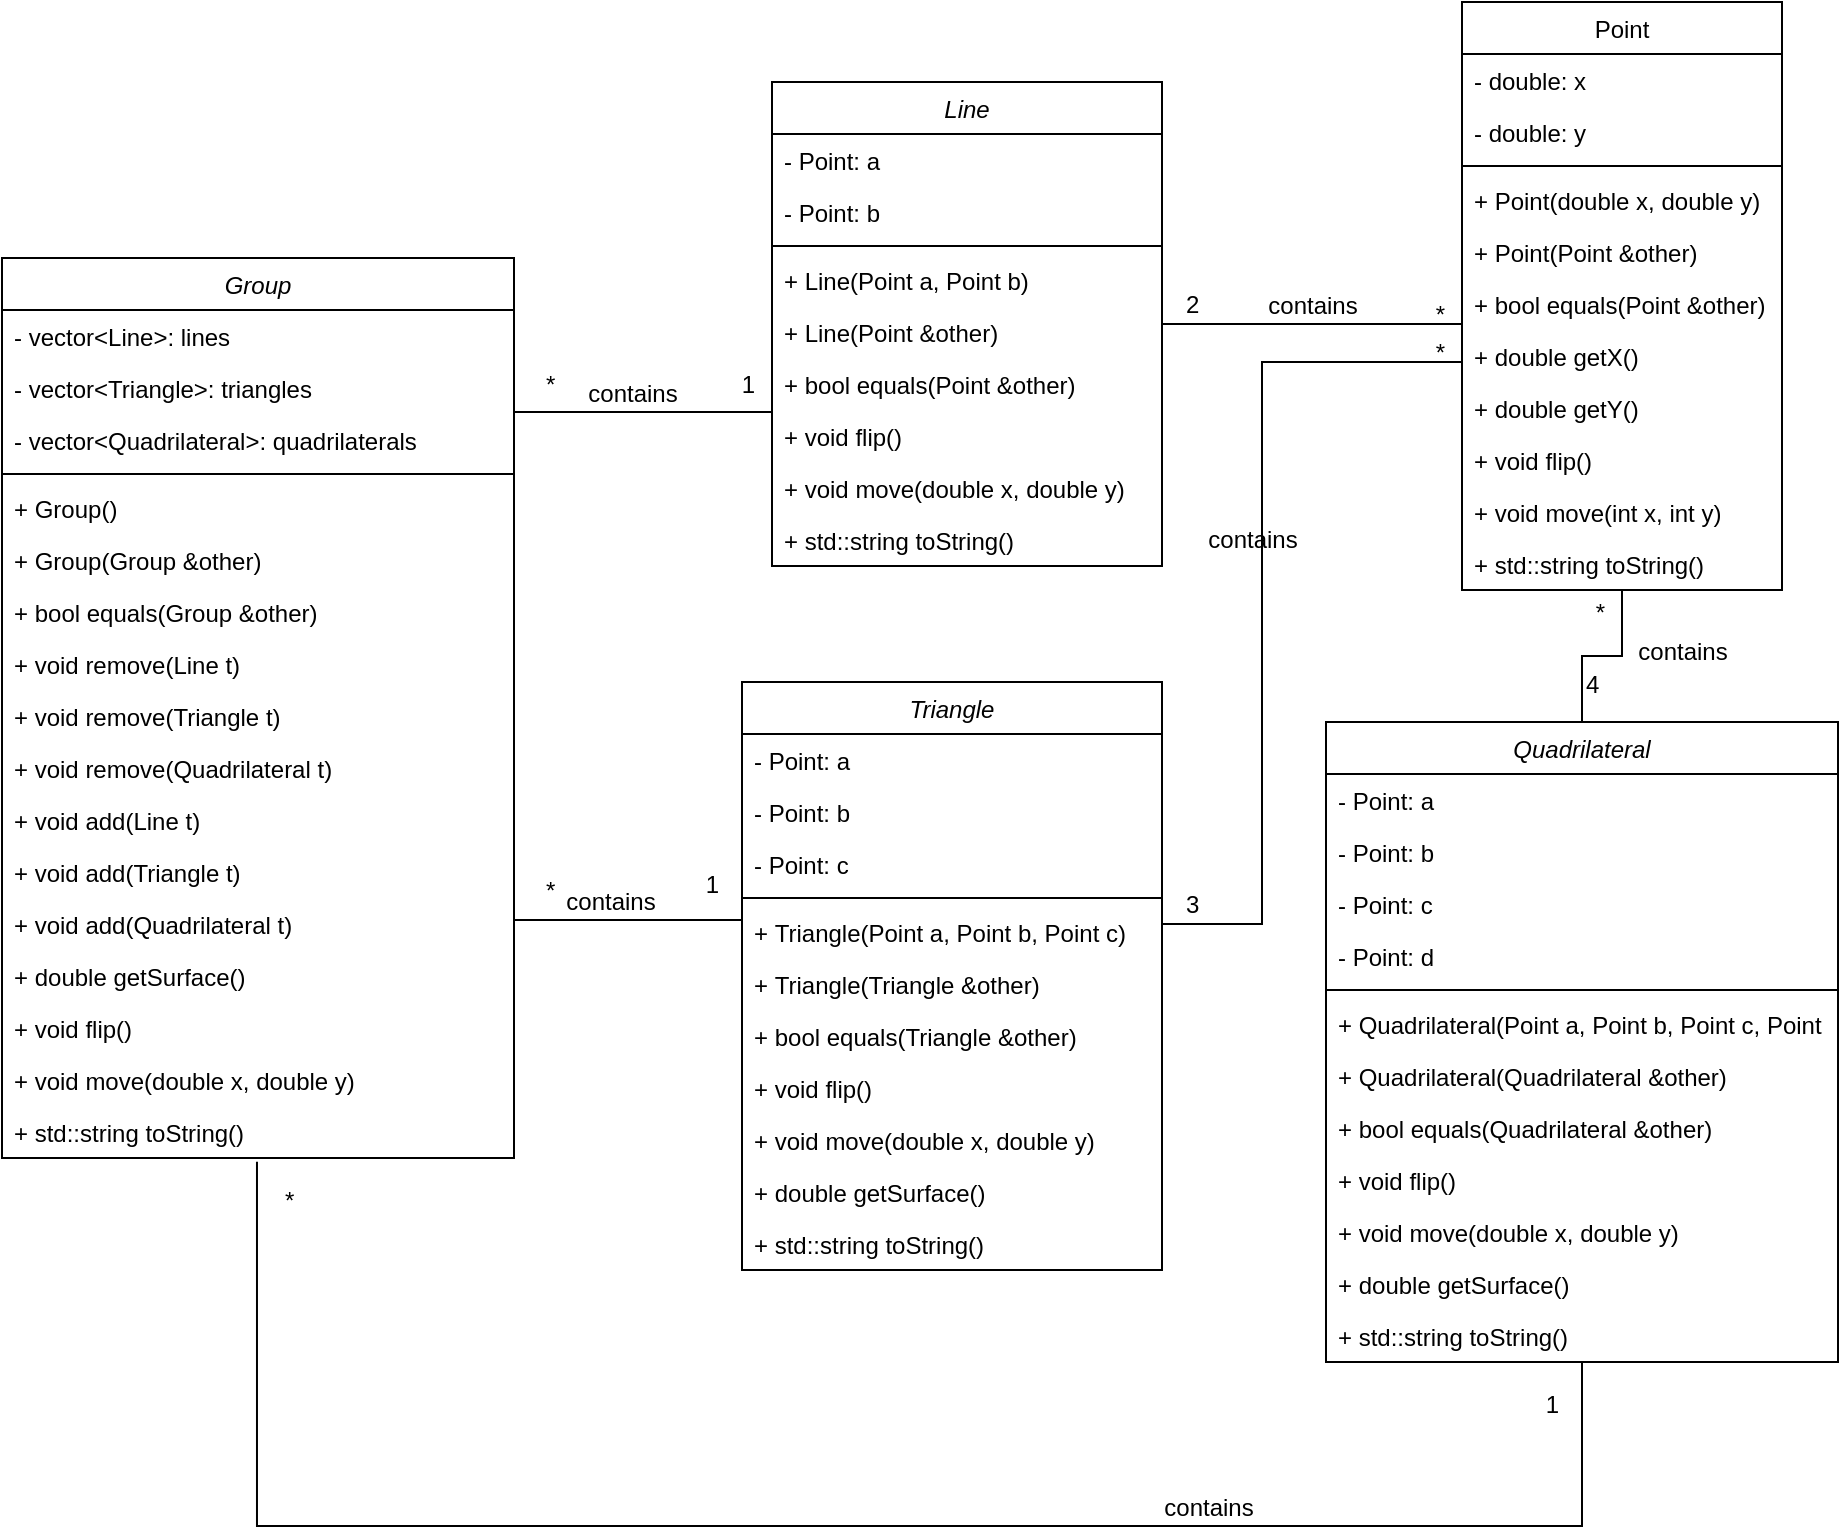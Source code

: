 <mxfile version="24.9.1">
  <diagram id="C5RBs43oDa-KdzZeNtuy" name="Page-1">
    <mxGraphModel dx="3259" dy="1398" grid="1" gridSize="10" guides="1" tooltips="1" connect="1" arrows="1" fold="1" page="1" pageScale="1" pageWidth="827" pageHeight="1169" math="0" shadow="0">
      <root>
        <mxCell id="WIyWlLk6GJQsqaUBKTNV-0" />
        <mxCell id="WIyWlLk6GJQsqaUBKTNV-1" parent="WIyWlLk6GJQsqaUBKTNV-0" />
        <mxCell id="zkfFHV4jXpPFQw0GAbJ--0" value="Line" style="swimlane;fontStyle=2;align=center;verticalAlign=top;childLayout=stackLayout;horizontal=1;startSize=26;horizontalStack=0;resizeParent=1;resizeLast=0;collapsible=1;marginBottom=0;rounded=0;shadow=0;strokeWidth=1;" parent="WIyWlLk6GJQsqaUBKTNV-1" vertex="1">
          <mxGeometry x="165" y="140" width="195" height="242" as="geometry">
            <mxRectangle x="230" y="140" width="160" height="26" as="alternateBounds" />
          </mxGeometry>
        </mxCell>
        <mxCell id="zkfFHV4jXpPFQw0GAbJ--1" value="- Point: a" style="text;align=left;verticalAlign=top;spacingLeft=4;spacingRight=4;overflow=hidden;rotatable=0;points=[[0,0.5],[1,0.5]];portConstraint=eastwest;" parent="zkfFHV4jXpPFQw0GAbJ--0" vertex="1">
          <mxGeometry y="26" width="195" height="26" as="geometry" />
        </mxCell>
        <mxCell id="zkfFHV4jXpPFQw0GAbJ--2" value="- Point: b" style="text;align=left;verticalAlign=top;spacingLeft=4;spacingRight=4;overflow=hidden;rotatable=0;points=[[0,0.5],[1,0.5]];portConstraint=eastwest;rounded=0;shadow=0;html=0;" parent="zkfFHV4jXpPFQw0GAbJ--0" vertex="1">
          <mxGeometry y="52" width="195" height="26" as="geometry" />
        </mxCell>
        <mxCell id="zkfFHV4jXpPFQw0GAbJ--4" value="" style="line;html=1;strokeWidth=1;align=left;verticalAlign=middle;spacingTop=-1;spacingLeft=3;spacingRight=3;rotatable=0;labelPosition=right;points=[];portConstraint=eastwest;" parent="zkfFHV4jXpPFQw0GAbJ--0" vertex="1">
          <mxGeometry y="78" width="195" height="8" as="geometry" />
        </mxCell>
        <mxCell id="zkfFHV4jXpPFQw0GAbJ--5" value="+ Line(Point a, Point b)" style="text;align=left;verticalAlign=top;spacingLeft=4;spacingRight=4;overflow=hidden;rotatable=0;points=[[0,0.5],[1,0.5]];portConstraint=eastwest;" parent="zkfFHV4jXpPFQw0GAbJ--0" vertex="1">
          <mxGeometry y="86" width="195" height="26" as="geometry" />
        </mxCell>
        <mxCell id="FaBiqS_3h3DWNSF2xI11-0" value="+ Line(Point &amp;other)" style="text;align=left;verticalAlign=top;spacingLeft=4;spacingRight=4;overflow=hidden;rotatable=0;points=[[0,0.5],[1,0.5]];portConstraint=eastwest;" parent="zkfFHV4jXpPFQw0GAbJ--0" vertex="1">
          <mxGeometry y="112" width="195" height="26" as="geometry" />
        </mxCell>
        <mxCell id="-asKZnY1ZTcD09G2RDt_-5" value="+ bool equals(Point &amp;other)" style="text;align=left;verticalAlign=top;spacingLeft=4;spacingRight=4;overflow=hidden;rotatable=0;points=[[0,0.5],[1,0.5]];portConstraint=eastwest;" vertex="1" parent="zkfFHV4jXpPFQw0GAbJ--0">
          <mxGeometry y="138" width="195" height="26" as="geometry" />
        </mxCell>
        <mxCell id="FaBiqS_3h3DWNSF2xI11-1" value="+ void flip()" style="text;align=left;verticalAlign=top;spacingLeft=4;spacingRight=4;overflow=hidden;rotatable=0;points=[[0,0.5],[1,0.5]];portConstraint=eastwest;" parent="zkfFHV4jXpPFQw0GAbJ--0" vertex="1">
          <mxGeometry y="164" width="195" height="26" as="geometry" />
        </mxCell>
        <mxCell id="FaBiqS_3h3DWNSF2xI11-2" value="+ void move(double x, double y)" style="text;align=left;verticalAlign=top;spacingLeft=4;spacingRight=4;overflow=hidden;rotatable=0;points=[[0,0.5],[1,0.5]];portConstraint=eastwest;" parent="zkfFHV4jXpPFQw0GAbJ--0" vertex="1">
          <mxGeometry y="190" width="195" height="26" as="geometry" />
        </mxCell>
        <mxCell id="FaBiqS_3h3DWNSF2xI11-90" value="+ std::string toString()" style="text;align=left;verticalAlign=top;spacingLeft=4;spacingRight=4;overflow=hidden;rotatable=0;points=[[0,0.5],[1,0.5]];portConstraint=eastwest;" parent="zkfFHV4jXpPFQw0GAbJ--0" vertex="1">
          <mxGeometry y="216" width="195" height="26" as="geometry" />
        </mxCell>
        <mxCell id="zkfFHV4jXpPFQw0GAbJ--17" value="Point" style="swimlane;fontStyle=0;align=center;verticalAlign=top;childLayout=stackLayout;horizontal=1;startSize=26;horizontalStack=0;resizeParent=1;resizeLast=0;collapsible=1;marginBottom=0;rounded=0;shadow=0;strokeWidth=1;" parent="WIyWlLk6GJQsqaUBKTNV-1" vertex="1">
          <mxGeometry x="510" y="100" width="160" height="294" as="geometry">
            <mxRectangle x="550" y="140" width="160" height="26" as="alternateBounds" />
          </mxGeometry>
        </mxCell>
        <mxCell id="FaBiqS_3h3DWNSF2xI11-4" value="- double: x" style="text;align=left;verticalAlign=top;spacingLeft=4;spacingRight=4;overflow=hidden;rotatable=0;points=[[0,0.5],[1,0.5]];portConstraint=eastwest;" parent="zkfFHV4jXpPFQw0GAbJ--17" vertex="1">
          <mxGeometry y="26" width="160" height="26" as="geometry" />
        </mxCell>
        <mxCell id="FaBiqS_3h3DWNSF2xI11-14" value="- double: y" style="text;align=left;verticalAlign=top;spacingLeft=4;spacingRight=4;overflow=hidden;rotatable=0;points=[[0,0.5],[1,0.5]];portConstraint=eastwest;" parent="zkfFHV4jXpPFQw0GAbJ--17" vertex="1">
          <mxGeometry y="52" width="160" height="26" as="geometry" />
        </mxCell>
        <mxCell id="zkfFHV4jXpPFQw0GAbJ--23" value="" style="line;html=1;strokeWidth=1;align=left;verticalAlign=middle;spacingTop=-1;spacingLeft=3;spacingRight=3;rotatable=0;labelPosition=right;points=[];portConstraint=eastwest;" parent="zkfFHV4jXpPFQw0GAbJ--17" vertex="1">
          <mxGeometry y="78" width="160" height="8" as="geometry" />
        </mxCell>
        <mxCell id="FaBiqS_3h3DWNSF2xI11-15" value="+ Point(double x, double y)" style="text;align=left;verticalAlign=top;spacingLeft=4;spacingRight=4;overflow=hidden;rotatable=0;points=[[0,0.5],[1,0.5]];portConstraint=eastwest;" parent="zkfFHV4jXpPFQw0GAbJ--17" vertex="1">
          <mxGeometry y="86" width="160" height="26" as="geometry" />
        </mxCell>
        <mxCell id="FaBiqS_3h3DWNSF2xI11-16" value="+ Point(Point &amp;other)" style="text;align=left;verticalAlign=top;spacingLeft=4;spacingRight=4;overflow=hidden;rotatable=0;points=[[0,0.5],[1,0.5]];portConstraint=eastwest;" parent="zkfFHV4jXpPFQw0GAbJ--17" vertex="1">
          <mxGeometry y="112" width="160" height="26" as="geometry" />
        </mxCell>
        <mxCell id="-asKZnY1ZTcD09G2RDt_-2" value="+ bool equals(Point &amp;other)" style="text;align=left;verticalAlign=top;spacingLeft=4;spacingRight=4;overflow=hidden;rotatable=0;points=[[0,0.5],[1,0.5]];portConstraint=eastwest;" vertex="1" parent="zkfFHV4jXpPFQw0GAbJ--17">
          <mxGeometry y="138" width="160" height="26" as="geometry" />
        </mxCell>
        <mxCell id="-asKZnY1ZTcD09G2RDt_-7" value="+ double getX()" style="text;align=left;verticalAlign=top;spacingLeft=4;spacingRight=4;overflow=hidden;rotatable=0;points=[[0,0.5],[1,0.5]];portConstraint=eastwest;" vertex="1" parent="zkfFHV4jXpPFQw0GAbJ--17">
          <mxGeometry y="164" width="160" height="26" as="geometry" />
        </mxCell>
        <mxCell id="-asKZnY1ZTcD09G2RDt_-9" value="+ double getY()" style="text;align=left;verticalAlign=top;spacingLeft=4;spacingRight=4;overflow=hidden;rotatable=0;points=[[0,0.5],[1,0.5]];portConstraint=eastwest;" vertex="1" parent="zkfFHV4jXpPFQw0GAbJ--17">
          <mxGeometry y="190" width="160" height="26" as="geometry" />
        </mxCell>
        <mxCell id="FaBiqS_3h3DWNSF2xI11-17" value="+ void flip()" style="text;align=left;verticalAlign=top;spacingLeft=4;spacingRight=4;overflow=hidden;rotatable=0;points=[[0,0.5],[1,0.5]];portConstraint=eastwest;" parent="zkfFHV4jXpPFQw0GAbJ--17" vertex="1">
          <mxGeometry y="216" width="160" height="26" as="geometry" />
        </mxCell>
        <mxCell id="FaBiqS_3h3DWNSF2xI11-18" value="+ void move(int x, int y)" style="text;align=left;verticalAlign=top;spacingLeft=4;spacingRight=4;overflow=hidden;rotatable=0;points=[[0,0.5],[1,0.5]];portConstraint=eastwest;" parent="zkfFHV4jXpPFQw0GAbJ--17" vertex="1">
          <mxGeometry y="242" width="160" height="26" as="geometry" />
        </mxCell>
        <mxCell id="FaBiqS_3h3DWNSF2xI11-91" value="+ std::string toString()" style="text;align=left;verticalAlign=top;spacingLeft=4;spacingRight=4;overflow=hidden;rotatable=0;points=[[0,0.5],[1,0.5]];portConstraint=eastwest;" parent="zkfFHV4jXpPFQw0GAbJ--17" vertex="1">
          <mxGeometry y="268" width="160" height="26" as="geometry" />
        </mxCell>
        <mxCell id="zkfFHV4jXpPFQw0GAbJ--26" value="" style="endArrow=none;shadow=0;strokeWidth=1;rounded=0;endFill=0;edgeStyle=elbowEdgeStyle;elbow=vertical;" parent="WIyWlLk6GJQsqaUBKTNV-1" source="zkfFHV4jXpPFQw0GAbJ--0" target="zkfFHV4jXpPFQw0GAbJ--17" edge="1">
          <mxGeometry x="0.5" y="41" relative="1" as="geometry">
            <mxPoint x="380" y="192" as="sourcePoint" />
            <mxPoint x="540" y="192" as="targetPoint" />
            <mxPoint x="-40" y="32" as="offset" />
          </mxGeometry>
        </mxCell>
        <mxCell id="zkfFHV4jXpPFQw0GAbJ--27" value="2" style="resizable=0;align=left;verticalAlign=bottom;labelBackgroundColor=none;fontSize=12;" parent="zkfFHV4jXpPFQw0GAbJ--26" connectable="0" vertex="1">
          <mxGeometry x="-1" relative="1" as="geometry">
            <mxPoint x="10" y="-1" as="offset" />
          </mxGeometry>
        </mxCell>
        <mxCell id="zkfFHV4jXpPFQw0GAbJ--28" value="*" style="resizable=0;align=right;verticalAlign=bottom;labelBackgroundColor=none;fontSize=12;" parent="zkfFHV4jXpPFQw0GAbJ--26" connectable="0" vertex="1">
          <mxGeometry x="1" relative="1" as="geometry">
            <mxPoint x="-7" y="4" as="offset" />
          </mxGeometry>
        </mxCell>
        <mxCell id="zkfFHV4jXpPFQw0GAbJ--29" value="contains" style="text;html=1;resizable=0;points=[];;align=center;verticalAlign=middle;labelBackgroundColor=none;rounded=0;shadow=0;strokeWidth=1;fontSize=12;" parent="zkfFHV4jXpPFQw0GAbJ--26" vertex="1" connectable="0">
          <mxGeometry x="0.5" y="49" relative="1" as="geometry">
            <mxPoint x="-38" y="40" as="offset" />
          </mxGeometry>
        </mxCell>
        <mxCell id="FaBiqS_3h3DWNSF2xI11-19" value="Triangle" style="swimlane;fontStyle=2;align=center;verticalAlign=top;childLayout=stackLayout;horizontal=1;startSize=26;horizontalStack=0;resizeParent=1;resizeLast=0;collapsible=1;marginBottom=0;rounded=0;shadow=0;strokeWidth=1;" parent="WIyWlLk6GJQsqaUBKTNV-1" vertex="1">
          <mxGeometry x="150" y="440" width="210" height="294" as="geometry">
            <mxRectangle x="230" y="140" width="160" height="26" as="alternateBounds" />
          </mxGeometry>
        </mxCell>
        <mxCell id="FaBiqS_3h3DWNSF2xI11-20" value="- Point: a" style="text;align=left;verticalAlign=top;spacingLeft=4;spacingRight=4;overflow=hidden;rotatable=0;points=[[0,0.5],[1,0.5]];portConstraint=eastwest;" parent="FaBiqS_3h3DWNSF2xI11-19" vertex="1">
          <mxGeometry y="26" width="210" height="26" as="geometry" />
        </mxCell>
        <mxCell id="FaBiqS_3h3DWNSF2xI11-21" value="- Point: b" style="text;align=left;verticalAlign=top;spacingLeft=4;spacingRight=4;overflow=hidden;rotatable=0;points=[[0,0.5],[1,0.5]];portConstraint=eastwest;rounded=0;shadow=0;html=0;" parent="FaBiqS_3h3DWNSF2xI11-19" vertex="1">
          <mxGeometry y="52" width="210" height="26" as="geometry" />
        </mxCell>
        <mxCell id="FaBiqS_3h3DWNSF2xI11-28" value="- Point: c" style="text;align=left;verticalAlign=top;spacingLeft=4;spacingRight=4;overflow=hidden;rotatable=0;points=[[0,0.5],[1,0.5]];portConstraint=eastwest;rounded=0;shadow=0;html=0;" parent="FaBiqS_3h3DWNSF2xI11-19" vertex="1">
          <mxGeometry y="78" width="210" height="26" as="geometry" />
        </mxCell>
        <mxCell id="FaBiqS_3h3DWNSF2xI11-22" value="" style="line;html=1;strokeWidth=1;align=left;verticalAlign=middle;spacingTop=-1;spacingLeft=3;spacingRight=3;rotatable=0;labelPosition=right;points=[];portConstraint=eastwest;" parent="FaBiqS_3h3DWNSF2xI11-19" vertex="1">
          <mxGeometry y="104" width="210" height="8" as="geometry" />
        </mxCell>
        <mxCell id="FaBiqS_3h3DWNSF2xI11-23" value="+ Triangle(Point a, Point b, Point c)" style="text;align=left;verticalAlign=top;spacingLeft=4;spacingRight=4;overflow=hidden;rotatable=0;points=[[0,0.5],[1,0.5]];portConstraint=eastwest;" parent="FaBiqS_3h3DWNSF2xI11-19" vertex="1">
          <mxGeometry y="112" width="210" height="26" as="geometry" />
        </mxCell>
        <mxCell id="FaBiqS_3h3DWNSF2xI11-24" value="+ Triangle(Triangle &amp;other)" style="text;align=left;verticalAlign=top;spacingLeft=4;spacingRight=4;overflow=hidden;rotatable=0;points=[[0,0.5],[1,0.5]];portConstraint=eastwest;" parent="FaBiqS_3h3DWNSF2xI11-19" vertex="1">
          <mxGeometry y="138" width="210" height="26" as="geometry" />
        </mxCell>
        <mxCell id="-asKZnY1ZTcD09G2RDt_-4" value="+ bool equals(Triangle &amp;other)" style="text;align=left;verticalAlign=top;spacingLeft=4;spacingRight=4;overflow=hidden;rotatable=0;points=[[0,0.5],[1,0.5]];portConstraint=eastwest;" vertex="1" parent="FaBiqS_3h3DWNSF2xI11-19">
          <mxGeometry y="164" width="210" height="26" as="geometry" />
        </mxCell>
        <mxCell id="FaBiqS_3h3DWNSF2xI11-25" value="+ void flip()" style="text;align=left;verticalAlign=top;spacingLeft=4;spacingRight=4;overflow=hidden;rotatable=0;points=[[0,0.5],[1,0.5]];portConstraint=eastwest;" parent="FaBiqS_3h3DWNSF2xI11-19" vertex="1">
          <mxGeometry y="190" width="210" height="26" as="geometry" />
        </mxCell>
        <mxCell id="FaBiqS_3h3DWNSF2xI11-26" value="+ void move(double x, double y)" style="text;align=left;verticalAlign=top;spacingLeft=4;spacingRight=4;overflow=hidden;rotatable=0;points=[[0,0.5],[1,0.5]];portConstraint=eastwest;" parent="FaBiqS_3h3DWNSF2xI11-19" vertex="1">
          <mxGeometry y="216" width="210" height="26" as="geometry" />
        </mxCell>
        <mxCell id="FaBiqS_3h3DWNSF2xI11-27" value="+ double getSurface()" style="text;align=left;verticalAlign=top;spacingLeft=4;spacingRight=4;overflow=hidden;rotatable=0;points=[[0,0.5],[1,0.5]];portConstraint=eastwest;" parent="FaBiqS_3h3DWNSF2xI11-19" vertex="1">
          <mxGeometry y="242" width="210" height="26" as="geometry" />
        </mxCell>
        <mxCell id="FaBiqS_3h3DWNSF2xI11-88" value="+ std::string toString()" style="text;align=left;verticalAlign=top;spacingLeft=4;spacingRight=4;overflow=hidden;rotatable=0;points=[[0,0.5],[1,0.5]];portConstraint=eastwest;" parent="FaBiqS_3h3DWNSF2xI11-19" vertex="1">
          <mxGeometry y="268" width="210" height="26" as="geometry" />
        </mxCell>
        <mxCell id="FaBiqS_3h3DWNSF2xI11-29" value="" style="endArrow=none;shadow=0;strokeWidth=1;rounded=0;endFill=0;elbow=vertical;edgeStyle=orthogonalEdgeStyle;" parent="WIyWlLk6GJQsqaUBKTNV-1" source="FaBiqS_3h3DWNSF2xI11-19" target="zkfFHV4jXpPFQw0GAbJ--17" edge="1">
          <mxGeometry x="0.5" y="41" relative="1" as="geometry">
            <mxPoint x="410" y="500" as="sourcePoint" />
            <mxPoint x="568" y="500" as="targetPoint" />
            <mxPoint x="-40" y="32" as="offset" />
            <Array as="points">
              <mxPoint x="410" y="561" />
              <mxPoint x="410" y="280" />
            </Array>
          </mxGeometry>
        </mxCell>
        <mxCell id="FaBiqS_3h3DWNSF2xI11-30" value="3" style="resizable=0;align=left;verticalAlign=bottom;labelBackgroundColor=none;fontSize=12;" parent="FaBiqS_3h3DWNSF2xI11-29" connectable="0" vertex="1">
          <mxGeometry x="-1" relative="1" as="geometry">
            <mxPoint x="10" y="-1" as="offset" />
          </mxGeometry>
        </mxCell>
        <mxCell id="FaBiqS_3h3DWNSF2xI11-31" value="*" style="resizable=0;align=right;verticalAlign=bottom;labelBackgroundColor=none;fontSize=12;" parent="FaBiqS_3h3DWNSF2xI11-29" connectable="0" vertex="1">
          <mxGeometry x="1" relative="1" as="geometry">
            <mxPoint x="-7" y="4" as="offset" />
          </mxGeometry>
        </mxCell>
        <mxCell id="FaBiqS_3h3DWNSF2xI11-32" value="contains" style="text;html=1;resizable=0;points=[];;align=center;verticalAlign=middle;labelBackgroundColor=none;rounded=0;shadow=0;strokeWidth=1;fontSize=12;" parent="FaBiqS_3h3DWNSF2xI11-29" vertex="1" connectable="0">
          <mxGeometry x="0.5" y="49" relative="1" as="geometry">
            <mxPoint x="44" y="81" as="offset" />
          </mxGeometry>
        </mxCell>
        <mxCell id="FaBiqS_3h3DWNSF2xI11-34" value="Quadrilateral" style="swimlane;fontStyle=2;align=center;verticalAlign=top;childLayout=stackLayout;horizontal=1;startSize=26;horizontalStack=0;resizeParent=1;resizeLast=0;collapsible=1;marginBottom=0;rounded=0;shadow=0;strokeWidth=1;" parent="WIyWlLk6GJQsqaUBKTNV-1" vertex="1">
          <mxGeometry x="442" y="460" width="256" height="320" as="geometry">
            <mxRectangle x="230" y="140" width="160" height="26" as="alternateBounds" />
          </mxGeometry>
        </mxCell>
        <mxCell id="FaBiqS_3h3DWNSF2xI11-35" value="- Point: a" style="text;align=left;verticalAlign=top;spacingLeft=4;spacingRight=4;overflow=hidden;rotatable=0;points=[[0,0.5],[1,0.5]];portConstraint=eastwest;" parent="FaBiqS_3h3DWNSF2xI11-34" vertex="1">
          <mxGeometry y="26" width="256" height="26" as="geometry" />
        </mxCell>
        <mxCell id="FaBiqS_3h3DWNSF2xI11-36" value="- Point: b" style="text;align=left;verticalAlign=top;spacingLeft=4;spacingRight=4;overflow=hidden;rotatable=0;points=[[0,0.5],[1,0.5]];portConstraint=eastwest;rounded=0;shadow=0;html=0;" parent="FaBiqS_3h3DWNSF2xI11-34" vertex="1">
          <mxGeometry y="52" width="256" height="26" as="geometry" />
        </mxCell>
        <mxCell id="FaBiqS_3h3DWNSF2xI11-37" value="- Point: c" style="text;align=left;verticalAlign=top;spacingLeft=4;spacingRight=4;overflow=hidden;rotatable=0;points=[[0,0.5],[1,0.5]];portConstraint=eastwest;rounded=0;shadow=0;html=0;" parent="FaBiqS_3h3DWNSF2xI11-34" vertex="1">
          <mxGeometry y="78" width="256" height="26" as="geometry" />
        </mxCell>
        <mxCell id="FaBiqS_3h3DWNSF2xI11-44" value="- Point: d" style="text;align=left;verticalAlign=top;spacingLeft=4;spacingRight=4;overflow=hidden;rotatable=0;points=[[0,0.5],[1,0.5]];portConstraint=eastwest;rounded=0;shadow=0;html=0;" parent="FaBiqS_3h3DWNSF2xI11-34" vertex="1">
          <mxGeometry y="104" width="256" height="26" as="geometry" />
        </mxCell>
        <mxCell id="FaBiqS_3h3DWNSF2xI11-38" value="" style="line;html=1;strokeWidth=1;align=left;verticalAlign=middle;spacingTop=-1;spacingLeft=3;spacingRight=3;rotatable=0;labelPosition=right;points=[];portConstraint=eastwest;" parent="FaBiqS_3h3DWNSF2xI11-34" vertex="1">
          <mxGeometry y="130" width="256" height="8" as="geometry" />
        </mxCell>
        <mxCell id="FaBiqS_3h3DWNSF2xI11-39" value="+ Quadrilateral(Point a, Point b, Point c, Point d)" style="text;align=left;verticalAlign=top;spacingLeft=4;spacingRight=4;overflow=hidden;rotatable=0;points=[[0,0.5],[1,0.5]];portConstraint=eastwest;" parent="FaBiqS_3h3DWNSF2xI11-34" vertex="1">
          <mxGeometry y="138" width="256" height="26" as="geometry" />
        </mxCell>
        <mxCell id="FaBiqS_3h3DWNSF2xI11-40" value="+ Quadrilateral(Quadrilateral &amp;other)" style="text;align=left;verticalAlign=top;spacingLeft=4;spacingRight=4;overflow=hidden;rotatable=0;points=[[0,0.5],[1,0.5]];portConstraint=eastwest;" parent="FaBiqS_3h3DWNSF2xI11-34" vertex="1">
          <mxGeometry y="164" width="256" height="26" as="geometry" />
        </mxCell>
        <mxCell id="-asKZnY1ZTcD09G2RDt_-3" value="+ bool equals(Quadrilateral &amp;other)" style="text;align=left;verticalAlign=top;spacingLeft=4;spacingRight=4;overflow=hidden;rotatable=0;points=[[0,0.5],[1,0.5]];portConstraint=eastwest;" vertex="1" parent="FaBiqS_3h3DWNSF2xI11-34">
          <mxGeometry y="190" width="256" height="26" as="geometry" />
        </mxCell>
        <mxCell id="FaBiqS_3h3DWNSF2xI11-41" value="+ void flip()" style="text;align=left;verticalAlign=top;spacingLeft=4;spacingRight=4;overflow=hidden;rotatable=0;points=[[0,0.5],[1,0.5]];portConstraint=eastwest;" parent="FaBiqS_3h3DWNSF2xI11-34" vertex="1">
          <mxGeometry y="216" width="256" height="26" as="geometry" />
        </mxCell>
        <mxCell id="FaBiqS_3h3DWNSF2xI11-42" value="+ void move(double x, double y)" style="text;align=left;verticalAlign=top;spacingLeft=4;spacingRight=4;overflow=hidden;rotatable=0;points=[[0,0.5],[1,0.5]];portConstraint=eastwest;" parent="FaBiqS_3h3DWNSF2xI11-34" vertex="1">
          <mxGeometry y="242" width="256" height="26" as="geometry" />
        </mxCell>
        <mxCell id="FaBiqS_3h3DWNSF2xI11-43" value="+ double getSurface()" style="text;align=left;verticalAlign=top;spacingLeft=4;spacingRight=4;overflow=hidden;rotatable=0;points=[[0,0.5],[1,0.5]];portConstraint=eastwest;" parent="FaBiqS_3h3DWNSF2xI11-34" vertex="1">
          <mxGeometry y="268" width="256" height="26" as="geometry" />
        </mxCell>
        <mxCell id="FaBiqS_3h3DWNSF2xI11-89" value="+ std::string toString()" style="text;align=left;verticalAlign=top;spacingLeft=4;spacingRight=4;overflow=hidden;rotatable=0;points=[[0,0.5],[1,0.5]];portConstraint=eastwest;" parent="FaBiqS_3h3DWNSF2xI11-34" vertex="1">
          <mxGeometry y="294" width="256" height="26" as="geometry" />
        </mxCell>
        <mxCell id="FaBiqS_3h3DWNSF2xI11-45" value="" style="endArrow=none;shadow=0;strokeWidth=1;rounded=0;endFill=0;elbow=vertical;edgeStyle=orthogonalEdgeStyle;" parent="WIyWlLk6GJQsqaUBKTNV-1" source="FaBiqS_3h3DWNSF2xI11-34" target="zkfFHV4jXpPFQw0GAbJ--17" edge="1">
          <mxGeometry x="0.5" y="41" relative="1" as="geometry">
            <mxPoint x="380" y="557" as="sourcePoint" />
            <mxPoint x="510" y="480" as="targetPoint" />
            <mxPoint x="-40" y="32" as="offset" />
          </mxGeometry>
        </mxCell>
        <mxCell id="FaBiqS_3h3DWNSF2xI11-46" value="4&#xa;" style="resizable=0;align=left;verticalAlign=bottom;labelBackgroundColor=none;fontSize=12;" parent="FaBiqS_3h3DWNSF2xI11-45" connectable="0" vertex="1">
          <mxGeometry x="-1" relative="1" as="geometry">
            <mxPoint y="4" as="offset" />
          </mxGeometry>
        </mxCell>
        <mxCell id="FaBiqS_3h3DWNSF2xI11-47" value="*" style="resizable=0;align=right;verticalAlign=bottom;labelBackgroundColor=none;fontSize=12;" parent="FaBiqS_3h3DWNSF2xI11-45" connectable="0" vertex="1">
          <mxGeometry x="1" relative="1" as="geometry">
            <mxPoint x="-7" y="20" as="offset" />
          </mxGeometry>
        </mxCell>
        <mxCell id="FaBiqS_3h3DWNSF2xI11-48" value="contains" style="text;html=1;resizable=0;points=[];;align=center;verticalAlign=middle;labelBackgroundColor=none;rounded=0;shadow=0;strokeWidth=1;fontSize=12;" parent="FaBiqS_3h3DWNSF2xI11-45" vertex="1" connectable="0">
          <mxGeometry x="0.5" y="49" relative="1" as="geometry">
            <mxPoint x="79" y="9" as="offset" />
          </mxGeometry>
        </mxCell>
        <mxCell id="FaBiqS_3h3DWNSF2xI11-49" value="Group" style="swimlane;fontStyle=2;align=center;verticalAlign=top;childLayout=stackLayout;horizontal=1;startSize=26;horizontalStack=0;resizeParent=1;resizeLast=0;collapsible=1;marginBottom=0;rounded=0;shadow=0;strokeWidth=1;" parent="WIyWlLk6GJQsqaUBKTNV-1" vertex="1">
          <mxGeometry x="-220" y="228" width="256" height="450" as="geometry">
            <mxRectangle x="230" y="140" width="160" height="26" as="alternateBounds" />
          </mxGeometry>
        </mxCell>
        <mxCell id="FaBiqS_3h3DWNSF2xI11-50" value="- vector&lt;Line&gt;: lines " style="text;align=left;verticalAlign=top;spacingLeft=4;spacingRight=4;overflow=hidden;rotatable=0;points=[[0,0.5],[1,0.5]];portConstraint=eastwest;" parent="FaBiqS_3h3DWNSF2xI11-49" vertex="1">
          <mxGeometry y="26" width="256" height="26" as="geometry" />
        </mxCell>
        <mxCell id="FaBiqS_3h3DWNSF2xI11-60" value="- vector&lt;Triangle&gt;: triangles " style="text;align=left;verticalAlign=top;spacingLeft=4;spacingRight=4;overflow=hidden;rotatable=0;points=[[0,0.5],[1,0.5]];portConstraint=eastwest;" parent="FaBiqS_3h3DWNSF2xI11-49" vertex="1">
          <mxGeometry y="52" width="256" height="26" as="geometry" />
        </mxCell>
        <mxCell id="FaBiqS_3h3DWNSF2xI11-61" value="- vector&lt;Quadrilateral&gt;: quadrilaterals " style="text;align=left;verticalAlign=top;spacingLeft=4;spacingRight=4;overflow=hidden;rotatable=0;points=[[0,0.5],[1,0.5]];portConstraint=eastwest;" parent="FaBiqS_3h3DWNSF2xI11-49" vertex="1">
          <mxGeometry y="78" width="256" height="26" as="geometry" />
        </mxCell>
        <mxCell id="FaBiqS_3h3DWNSF2xI11-54" value="" style="line;html=1;strokeWidth=1;align=left;verticalAlign=middle;spacingTop=-1;spacingLeft=3;spacingRight=3;rotatable=0;labelPosition=right;points=[];portConstraint=eastwest;" parent="FaBiqS_3h3DWNSF2xI11-49" vertex="1">
          <mxGeometry y="104" width="256" height="8" as="geometry" />
        </mxCell>
        <mxCell id="FaBiqS_3h3DWNSF2xI11-55" value="+ Group()" style="text;align=left;verticalAlign=top;spacingLeft=4;spacingRight=4;overflow=hidden;rotatable=0;points=[[0,0.5],[1,0.5]];portConstraint=eastwest;" parent="FaBiqS_3h3DWNSF2xI11-49" vertex="1">
          <mxGeometry y="112" width="256" height="26" as="geometry" />
        </mxCell>
        <mxCell id="FaBiqS_3h3DWNSF2xI11-56" value="+ Group(Group &amp;other)" style="text;align=left;verticalAlign=top;spacingLeft=4;spacingRight=4;overflow=hidden;rotatable=0;points=[[0,0.5],[1,0.5]];portConstraint=eastwest;" parent="FaBiqS_3h3DWNSF2xI11-49" vertex="1">
          <mxGeometry y="138" width="256" height="26" as="geometry" />
        </mxCell>
        <mxCell id="-asKZnY1ZTcD09G2RDt_-6" value="+ bool equals(Group &amp;other)" style="text;align=left;verticalAlign=top;spacingLeft=4;spacingRight=4;overflow=hidden;rotatable=0;points=[[0,0.5],[1,0.5]];portConstraint=eastwest;" vertex="1" parent="FaBiqS_3h3DWNSF2xI11-49">
          <mxGeometry y="164" width="256" height="26" as="geometry" />
        </mxCell>
        <mxCell id="FaBiqS_3h3DWNSF2xI11-62" value="+ void remove(Line t)" style="text;align=left;verticalAlign=top;spacingLeft=4;spacingRight=4;overflow=hidden;rotatable=0;points=[[0,0.5],[1,0.5]];portConstraint=eastwest;" parent="FaBiqS_3h3DWNSF2xI11-49" vertex="1">
          <mxGeometry y="190" width="256" height="26" as="geometry" />
        </mxCell>
        <mxCell id="FaBiqS_3h3DWNSF2xI11-58" value="+ void remove(Triangle t)" style="text;align=left;verticalAlign=top;spacingLeft=4;spacingRight=4;overflow=hidden;rotatable=0;points=[[0,0.5],[1,0.5]];portConstraint=eastwest;" parent="FaBiqS_3h3DWNSF2xI11-49" vertex="1">
          <mxGeometry y="216" width="256" height="26" as="geometry" />
        </mxCell>
        <mxCell id="FaBiqS_3h3DWNSF2xI11-63" value="+ void remove(Quadrilateral t)" style="text;align=left;verticalAlign=top;spacingLeft=4;spacingRight=4;overflow=hidden;rotatable=0;points=[[0,0.5],[1,0.5]];portConstraint=eastwest;" parent="FaBiqS_3h3DWNSF2xI11-49" vertex="1">
          <mxGeometry y="242" width="256" height="26" as="geometry" />
        </mxCell>
        <mxCell id="FaBiqS_3h3DWNSF2xI11-68" value="+ void add(Line t)" style="text;align=left;verticalAlign=top;spacingLeft=4;spacingRight=4;overflow=hidden;rotatable=0;points=[[0,0.5],[1,0.5]];portConstraint=eastwest;" parent="FaBiqS_3h3DWNSF2xI11-49" vertex="1">
          <mxGeometry y="268" width="256" height="26" as="geometry" />
        </mxCell>
        <mxCell id="FaBiqS_3h3DWNSF2xI11-66" value="+ void add(Triangle t)" style="text;align=left;verticalAlign=top;spacingLeft=4;spacingRight=4;overflow=hidden;rotatable=0;points=[[0,0.5],[1,0.5]];portConstraint=eastwest;" parent="FaBiqS_3h3DWNSF2xI11-49" vertex="1">
          <mxGeometry y="294" width="256" height="26" as="geometry" />
        </mxCell>
        <mxCell id="FaBiqS_3h3DWNSF2xI11-67" value="+ void add(Quadrilateral t)" style="text;align=left;verticalAlign=top;spacingLeft=4;spacingRight=4;overflow=hidden;rotatable=0;points=[[0,0.5],[1,0.5]];portConstraint=eastwest;" parent="FaBiqS_3h3DWNSF2xI11-49" vertex="1">
          <mxGeometry y="320" width="256" height="26" as="geometry" />
        </mxCell>
        <mxCell id="FaBiqS_3h3DWNSF2xI11-59" value="+ double getSurface()" style="text;align=left;verticalAlign=top;spacingLeft=4;spacingRight=4;overflow=hidden;rotatable=0;points=[[0,0.5],[1,0.5]];portConstraint=eastwest;" parent="FaBiqS_3h3DWNSF2xI11-49" vertex="1">
          <mxGeometry y="346" width="256" height="26" as="geometry" />
        </mxCell>
        <mxCell id="FaBiqS_3h3DWNSF2xI11-85" value="+ void flip()" style="text;align=left;verticalAlign=top;spacingLeft=4;spacingRight=4;overflow=hidden;rotatable=0;points=[[0,0.5],[1,0.5]];portConstraint=eastwest;" parent="FaBiqS_3h3DWNSF2xI11-49" vertex="1">
          <mxGeometry y="372" width="256" height="26" as="geometry" />
        </mxCell>
        <mxCell id="FaBiqS_3h3DWNSF2xI11-87" value="+ void move(double x, double y)" style="text;align=left;verticalAlign=top;spacingLeft=4;spacingRight=4;overflow=hidden;rotatable=0;points=[[0,0.5],[1,0.5]];portConstraint=eastwest;" parent="FaBiqS_3h3DWNSF2xI11-49" vertex="1">
          <mxGeometry y="398" width="256" height="26" as="geometry" />
        </mxCell>
        <mxCell id="FaBiqS_3h3DWNSF2xI11-86" value="+ std::string toString()" style="text;align=left;verticalAlign=top;spacingLeft=4;spacingRight=4;overflow=hidden;rotatable=0;points=[[0,0.5],[1,0.5]];portConstraint=eastwest;" parent="FaBiqS_3h3DWNSF2xI11-49" vertex="1">
          <mxGeometry y="424" width="256" height="26" as="geometry" />
        </mxCell>
        <mxCell id="FaBiqS_3h3DWNSF2xI11-69" value="" style="endArrow=none;shadow=0;strokeWidth=1;rounded=0;endFill=0;edgeStyle=elbowEdgeStyle;elbow=vertical;" parent="WIyWlLk6GJQsqaUBKTNV-1" source="FaBiqS_3h3DWNSF2xI11-49" target="FaBiqS_3h3DWNSF2xI11-19" edge="1">
          <mxGeometry x="0.5" y="41" relative="1" as="geometry">
            <mxPoint x="-20" y="390.47" as="sourcePoint" />
            <mxPoint x="120" y="390.47" as="targetPoint" />
            <mxPoint x="-40" y="32" as="offset" />
          </mxGeometry>
        </mxCell>
        <mxCell id="FaBiqS_3h3DWNSF2xI11-70" value="*" style="resizable=0;align=left;verticalAlign=bottom;labelBackgroundColor=none;fontSize=12;" parent="FaBiqS_3h3DWNSF2xI11-69" connectable="0" vertex="1">
          <mxGeometry x="-1" relative="1" as="geometry">
            <mxPoint x="14" y="-6" as="offset" />
          </mxGeometry>
        </mxCell>
        <mxCell id="FaBiqS_3h3DWNSF2xI11-71" value="1" style="resizable=0;align=right;verticalAlign=bottom;labelBackgroundColor=none;fontSize=12;" parent="FaBiqS_3h3DWNSF2xI11-69" connectable="0" vertex="1">
          <mxGeometry x="1" relative="1" as="geometry">
            <mxPoint x="-10" y="-9" as="offset" />
          </mxGeometry>
        </mxCell>
        <mxCell id="FaBiqS_3h3DWNSF2xI11-72" value="contains" style="text;html=1;resizable=0;points=[];;align=center;verticalAlign=middle;labelBackgroundColor=none;rounded=0;shadow=0;strokeWidth=1;fontSize=12;" parent="FaBiqS_3h3DWNSF2xI11-69" vertex="1" connectable="0">
          <mxGeometry x="0.5" y="49" relative="1" as="geometry">
            <mxPoint x="-38" y="40" as="offset" />
          </mxGeometry>
        </mxCell>
        <mxCell id="FaBiqS_3h3DWNSF2xI11-77" value="" style="endArrow=none;shadow=0;strokeWidth=1;rounded=0;endFill=0;edgeStyle=elbowEdgeStyle;elbow=vertical;" parent="WIyWlLk6GJQsqaUBKTNV-1" source="FaBiqS_3h3DWNSF2xI11-49" target="zkfFHV4jXpPFQw0GAbJ--0" edge="1">
          <mxGeometry x="0.5" y="41" relative="1" as="geometry">
            <mxPoint x="-70" y="320" as="sourcePoint" />
            <mxPoint x="174" y="320" as="targetPoint" />
            <mxPoint x="-40" y="32" as="offset" />
          </mxGeometry>
        </mxCell>
        <mxCell id="FaBiqS_3h3DWNSF2xI11-78" value="*" style="resizable=0;align=left;verticalAlign=bottom;labelBackgroundColor=none;fontSize=12;" parent="FaBiqS_3h3DWNSF2xI11-77" connectable="0" vertex="1">
          <mxGeometry x="-1" relative="1" as="geometry">
            <mxPoint x="14" y="-5" as="offset" />
          </mxGeometry>
        </mxCell>
        <mxCell id="FaBiqS_3h3DWNSF2xI11-79" value="1" style="resizable=0;align=right;verticalAlign=bottom;labelBackgroundColor=none;fontSize=12;" parent="FaBiqS_3h3DWNSF2xI11-77" connectable="0" vertex="1">
          <mxGeometry x="1" relative="1" as="geometry">
            <mxPoint x="-7" y="-5" as="offset" />
          </mxGeometry>
        </mxCell>
        <mxCell id="FaBiqS_3h3DWNSF2xI11-80" value="contains" style="text;html=1;resizable=0;points=[];;align=center;verticalAlign=middle;labelBackgroundColor=none;rounded=0;shadow=0;strokeWidth=1;fontSize=12;" parent="FaBiqS_3h3DWNSF2xI11-77" vertex="1" connectable="0">
          <mxGeometry x="0.5" y="49" relative="1" as="geometry">
            <mxPoint x="-38" y="40" as="offset" />
          </mxGeometry>
        </mxCell>
        <mxCell id="FaBiqS_3h3DWNSF2xI11-81" value="" style="endArrow=none;shadow=0;strokeWidth=1;rounded=0;endFill=0;edgeStyle=elbowEdgeStyle;elbow=vertical;entryX=0.5;entryY=1;entryDx=0;entryDy=0;exitX=0.498;exitY=1.071;exitDx=0;exitDy=0;exitPerimeter=0;" parent="WIyWlLk6GJQsqaUBKTNV-1" source="FaBiqS_3h3DWNSF2xI11-86" target="FaBiqS_3h3DWNSF2xI11-34" edge="1">
          <mxGeometry x="0.5" y="41" relative="1" as="geometry">
            <mxPoint x="-92" y="700" as="sourcePoint" />
            <mxPoint x="570" y="802" as="targetPoint" />
            <mxPoint x="-40" y="32" as="offset" />
            <Array as="points">
              <mxPoint x="250" y="862" />
            </Array>
          </mxGeometry>
        </mxCell>
        <mxCell id="FaBiqS_3h3DWNSF2xI11-82" value="*" style="resizable=0;align=left;verticalAlign=bottom;labelBackgroundColor=none;fontSize=12;" parent="FaBiqS_3h3DWNSF2xI11-81" connectable="0" vertex="1">
          <mxGeometry x="-1" relative="1" as="geometry">
            <mxPoint x="12" y="28" as="offset" />
          </mxGeometry>
        </mxCell>
        <mxCell id="FaBiqS_3h3DWNSF2xI11-83" value="1" style="resizable=0;align=right;verticalAlign=bottom;labelBackgroundColor=none;fontSize=12;" parent="FaBiqS_3h3DWNSF2xI11-81" connectable="0" vertex="1">
          <mxGeometry x="1" relative="1" as="geometry">
            <mxPoint x="-10" y="30" as="offset" />
          </mxGeometry>
        </mxCell>
        <mxCell id="FaBiqS_3h3DWNSF2xI11-84" value="contains" style="text;html=1;resizable=0;points=[];;align=center;verticalAlign=middle;labelBackgroundColor=none;rounded=0;shadow=0;strokeWidth=1;fontSize=12;" parent="FaBiqS_3h3DWNSF2xI11-81" vertex="1" connectable="0">
          <mxGeometry x="0.5" y="49" relative="1" as="geometry">
            <mxPoint x="-38" y="40" as="offset" />
          </mxGeometry>
        </mxCell>
      </root>
    </mxGraphModel>
  </diagram>
</mxfile>
